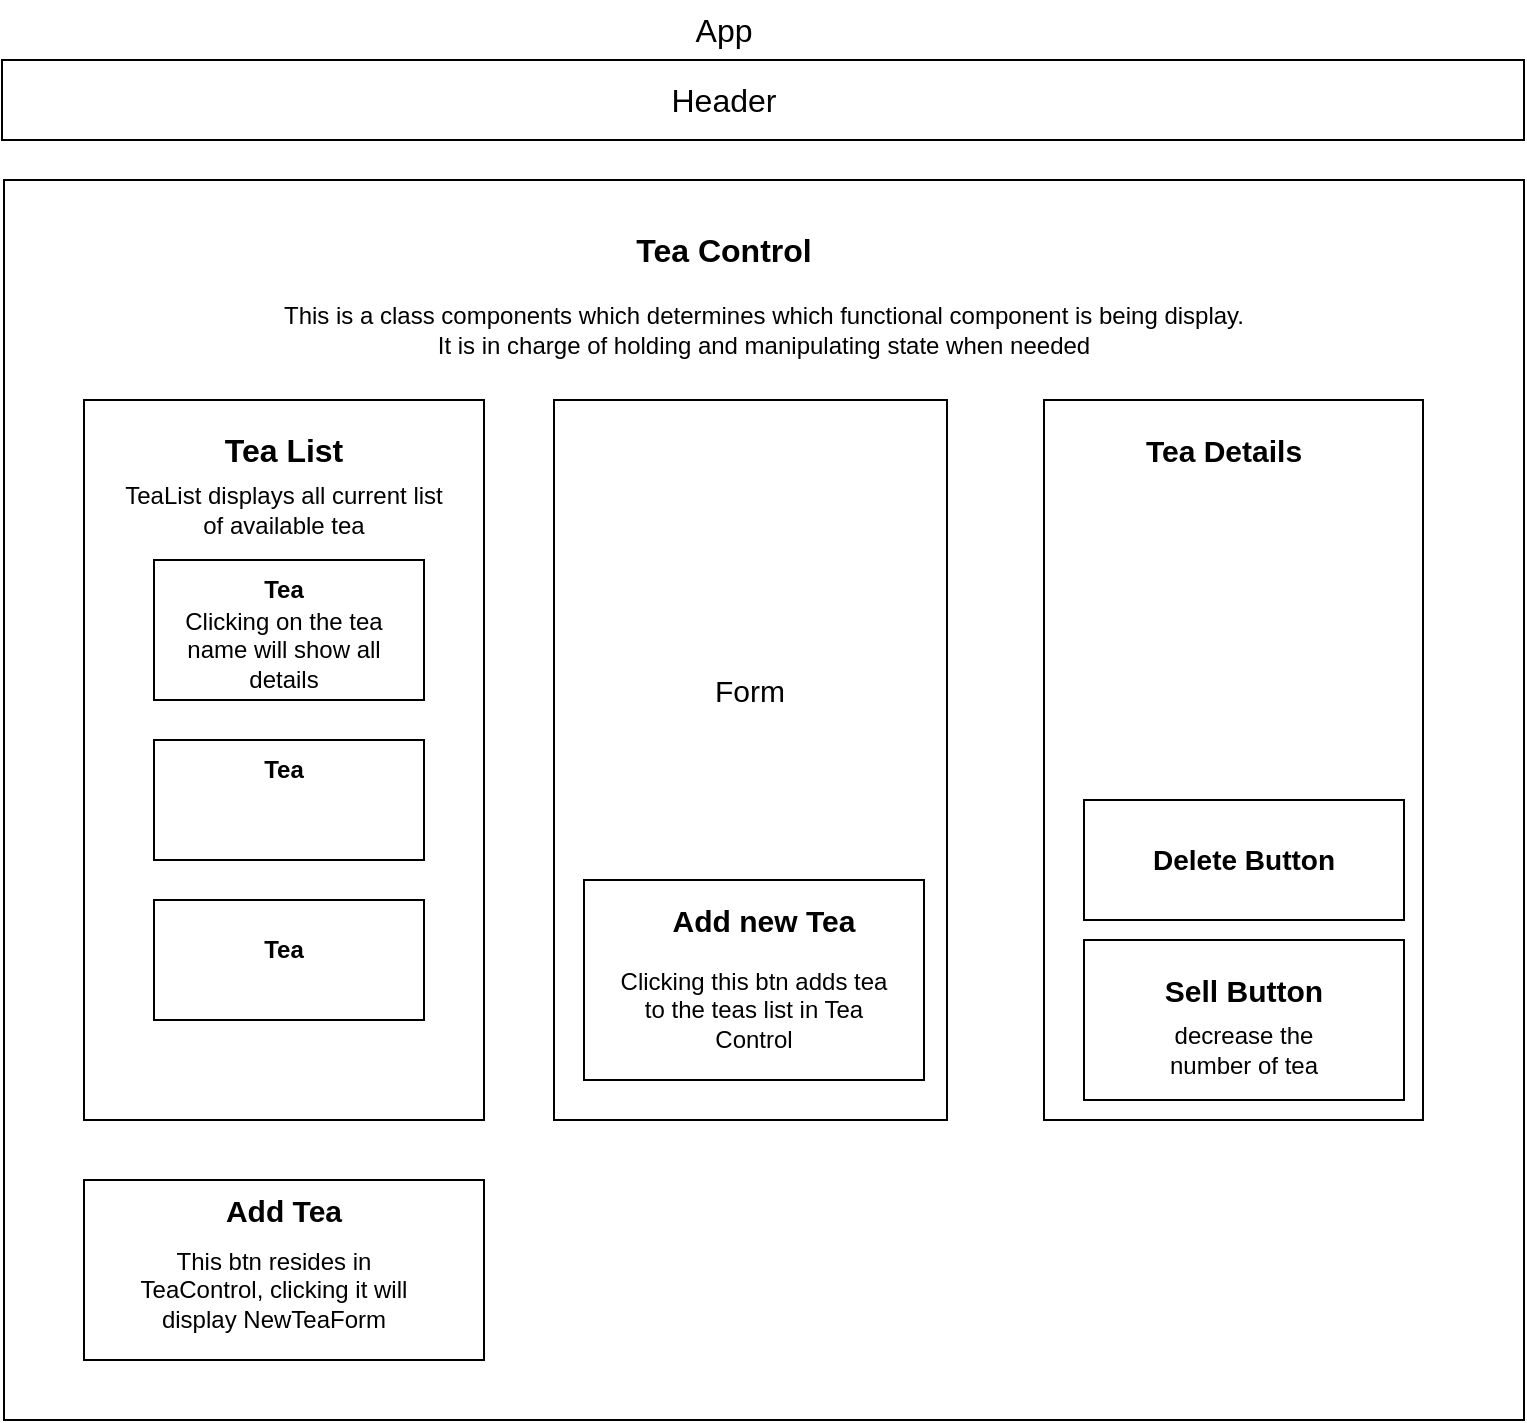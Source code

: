 <mxfile version="23.1.1" type="github">
  <diagram name="Page-1" id="vU6MY4MJVK5HqJ-iWnI4">
    <mxGraphModel dx="1434" dy="746" grid="1" gridSize="10" guides="1" tooltips="1" connect="1" arrows="1" fold="1" page="1" pageScale="1" pageWidth="827" pageHeight="1169" math="0" shadow="0">
      <root>
        <mxCell id="0" />
        <mxCell id="1" parent="0" />
        <mxCell id="ci9E1gUzitXfMnhcHd5N-1" value="&lt;font style=&quot;font-size: 16px;&quot;&gt;App&lt;/font&gt;" style="text;strokeColor=none;align=center;fillColor=none;html=1;verticalAlign=middle;whiteSpace=wrap;rounded=0;" vertex="1" parent="1">
          <mxGeometry x="370" y="10" width="60" height="30" as="geometry" />
        </mxCell>
        <mxCell id="ci9E1gUzitXfMnhcHd5N-2" value="" style="rounded=0;whiteSpace=wrap;html=1;" vertex="1" parent="1">
          <mxGeometry x="39" y="40" width="761" height="40" as="geometry" />
        </mxCell>
        <mxCell id="ci9E1gUzitXfMnhcHd5N-3" value="&lt;font style=&quot;font-size: 16px;&quot;&gt;Header&lt;/font&gt;" style="text;strokeColor=none;align=center;fillColor=none;html=1;verticalAlign=middle;whiteSpace=wrap;rounded=0;" vertex="1" parent="1">
          <mxGeometry x="370" y="45" width="60" height="30" as="geometry" />
        </mxCell>
        <mxCell id="ci9E1gUzitXfMnhcHd5N-4" value="" style="rounded=0;whiteSpace=wrap;html=1;" vertex="1" parent="1">
          <mxGeometry x="40" y="100" width="760" height="620" as="geometry" />
        </mxCell>
        <mxCell id="ci9E1gUzitXfMnhcHd5N-5" value="&lt;b&gt;&lt;font style=&quot;font-size: 16px;&quot;&gt;Tea Control&lt;/font&gt;&lt;/b&gt;" style="text;strokeColor=none;align=center;fillColor=none;html=1;verticalAlign=middle;whiteSpace=wrap;rounded=0;" vertex="1" parent="1">
          <mxGeometry x="355" y="120" width="90" height="30" as="geometry" />
        </mxCell>
        <mxCell id="ci9E1gUzitXfMnhcHd5N-6" value="&lt;div&gt;This is a class components which determines which functional component is being display.&lt;/div&gt;&lt;div&gt;It is in charge of holding and manipulating state when needed&lt;/div&gt;" style="text;strokeColor=none;align=center;fillColor=none;html=1;verticalAlign=middle;whiteSpace=wrap;rounded=0;" vertex="1" parent="1">
          <mxGeometry x="89.5" y="150" width="660" height="50" as="geometry" />
        </mxCell>
        <mxCell id="ci9E1gUzitXfMnhcHd5N-7" value="" style="rounded=0;whiteSpace=wrap;html=1;" vertex="1" parent="1">
          <mxGeometry x="80" y="210" width="200" height="360" as="geometry" />
        </mxCell>
        <mxCell id="ci9E1gUzitXfMnhcHd5N-8" value="" style="rounded=0;whiteSpace=wrap;html=1;" vertex="1" parent="1">
          <mxGeometry x="315" y="210" width="196.5" height="360" as="geometry" />
        </mxCell>
        <mxCell id="ci9E1gUzitXfMnhcHd5N-9" value="" style="rounded=0;whiteSpace=wrap;html=1;" vertex="1" parent="1">
          <mxGeometry x="560" y="210" width="189.5" height="360" as="geometry" />
        </mxCell>
        <mxCell id="ci9E1gUzitXfMnhcHd5N-10" value="&lt;b&gt;&lt;font style=&quot;font-size: 16px;&quot;&gt;Tea List&lt;/font&gt;&lt;/b&gt;" style="text;strokeColor=none;align=center;fillColor=none;html=1;verticalAlign=middle;whiteSpace=wrap;rounded=0;" vertex="1" parent="1">
          <mxGeometry x="125" y="220" width="110" height="30" as="geometry" />
        </mxCell>
        <mxCell id="ci9E1gUzitXfMnhcHd5N-11" value="TeaList displays all current list of available tea" style="text;strokeColor=none;align=center;fillColor=none;html=1;verticalAlign=middle;whiteSpace=wrap;rounded=0;" vertex="1" parent="1">
          <mxGeometry x="95" y="250" width="170" height="30" as="geometry" />
        </mxCell>
        <mxCell id="ci9E1gUzitXfMnhcHd5N-12" value="" style="rounded=0;whiteSpace=wrap;html=1;" vertex="1" parent="1">
          <mxGeometry x="115" y="380" width="135" height="60" as="geometry" />
        </mxCell>
        <mxCell id="ci9E1gUzitXfMnhcHd5N-13" value="" style="rounded=0;whiteSpace=wrap;html=1;" vertex="1" parent="1">
          <mxGeometry x="115" y="290" width="135" height="70" as="geometry" />
        </mxCell>
        <mxCell id="ci9E1gUzitXfMnhcHd5N-14" value="" style="rounded=0;whiteSpace=wrap;html=1;" vertex="1" parent="1">
          <mxGeometry x="115" y="460" width="135" height="60" as="geometry" />
        </mxCell>
        <mxCell id="ci9E1gUzitXfMnhcHd5N-15" value="&lt;b&gt;Tea&lt;/b&gt;" style="text;strokeColor=none;align=center;fillColor=none;html=1;verticalAlign=middle;whiteSpace=wrap;rounded=0;" vertex="1" parent="1">
          <mxGeometry x="150" y="290" width="60" height="30" as="geometry" />
        </mxCell>
        <mxCell id="ci9E1gUzitXfMnhcHd5N-16" value="Clicking on the tea name will show all details" style="text;strokeColor=none;align=center;fillColor=none;html=1;verticalAlign=middle;whiteSpace=wrap;rounded=0;" vertex="1" parent="1">
          <mxGeometry x="115" y="320" width="130" height="30" as="geometry" />
        </mxCell>
        <mxCell id="ci9E1gUzitXfMnhcHd5N-17" value="&lt;b&gt;Tea&lt;/b&gt;" style="text;strokeColor=none;align=center;fillColor=none;html=1;verticalAlign=middle;whiteSpace=wrap;rounded=0;" vertex="1" parent="1">
          <mxGeometry x="150" y="380" width="60" height="30" as="geometry" />
        </mxCell>
        <mxCell id="ci9E1gUzitXfMnhcHd5N-18" value="&lt;b&gt;Tea&lt;/b&gt;" style="text;strokeColor=none;align=center;fillColor=none;html=1;verticalAlign=middle;whiteSpace=wrap;rounded=0;" vertex="1" parent="1">
          <mxGeometry x="150" y="470" width="60" height="30" as="geometry" />
        </mxCell>
        <mxCell id="ci9E1gUzitXfMnhcHd5N-19" value="" style="rounded=0;whiteSpace=wrap;html=1;" vertex="1" parent="1">
          <mxGeometry x="80" y="600" width="200" height="90" as="geometry" />
        </mxCell>
        <mxCell id="ci9E1gUzitXfMnhcHd5N-20" value="&lt;font size=&quot;1&quot;&gt;&lt;b style=&quot;font-size: 15px;&quot;&gt;Add Tea&lt;/b&gt;&lt;/font&gt;" style="text;strokeColor=none;align=center;fillColor=none;html=1;verticalAlign=middle;whiteSpace=wrap;rounded=0;" vertex="1" parent="1">
          <mxGeometry x="145" y="600" width="70" height="30" as="geometry" />
        </mxCell>
        <mxCell id="ci9E1gUzitXfMnhcHd5N-21" value="This btn resides in TeaControl, clicking it will display NewTeaForm" style="text;strokeColor=none;align=center;fillColor=none;html=1;verticalAlign=middle;whiteSpace=wrap;rounded=0;" vertex="1" parent="1">
          <mxGeometry x="105" y="640" width="140" height="30" as="geometry" />
        </mxCell>
        <mxCell id="ci9E1gUzitXfMnhcHd5N-22" value="&lt;font style=&quot;font-size: 15px;&quot;&gt;Form&lt;/font&gt;" style="text;strokeColor=none;align=center;fillColor=none;html=1;verticalAlign=middle;whiteSpace=wrap;rounded=0;" vertex="1" parent="1">
          <mxGeometry x="383.25" y="340" width="60" height="30" as="geometry" />
        </mxCell>
        <mxCell id="ci9E1gUzitXfMnhcHd5N-23" value="" style="rounded=0;whiteSpace=wrap;html=1;" vertex="1" parent="1">
          <mxGeometry x="330" y="450" width="170" height="100" as="geometry" />
        </mxCell>
        <mxCell id="ci9E1gUzitXfMnhcHd5N-24" value="&lt;font size=&quot;1&quot;&gt;&lt;b style=&quot;font-size: 15px;&quot;&gt;Add new Tea&lt;/b&gt;&lt;/font&gt;" style="text;strokeColor=none;align=center;fillColor=none;html=1;verticalAlign=middle;whiteSpace=wrap;rounded=0;" vertex="1" parent="1">
          <mxGeometry x="365" y="455" width="110" height="30" as="geometry" />
        </mxCell>
        <mxCell id="ci9E1gUzitXfMnhcHd5N-25" value="Clicking this btn adds tea to the teas list in Tea Control" style="text;strokeColor=none;align=center;fillColor=none;html=1;verticalAlign=middle;whiteSpace=wrap;rounded=0;" vertex="1" parent="1">
          <mxGeometry x="345" y="500" width="140" height="30" as="geometry" />
        </mxCell>
        <mxCell id="ci9E1gUzitXfMnhcHd5N-26" value="&lt;b&gt;&lt;font style=&quot;font-size: 15px;&quot;&gt;Tea Details&lt;/font&gt;&lt;/b&gt;" style="text;strokeColor=none;align=center;fillColor=none;html=1;verticalAlign=middle;whiteSpace=wrap;rounded=0;" vertex="1" parent="1">
          <mxGeometry x="600" y="220" width="100" height="30" as="geometry" />
        </mxCell>
        <mxCell id="ci9E1gUzitXfMnhcHd5N-27" value="" style="rounded=0;whiteSpace=wrap;html=1;" vertex="1" parent="1">
          <mxGeometry x="580" y="410" width="160" height="60" as="geometry" />
        </mxCell>
        <mxCell id="ci9E1gUzitXfMnhcHd5N-28" value="&lt;b&gt;&lt;font style=&quot;font-size: 14px;&quot;&gt;Delete Button&lt;/font&gt;&lt;/b&gt;" style="text;strokeColor=none;align=center;fillColor=none;html=1;verticalAlign=middle;whiteSpace=wrap;rounded=0;" vertex="1" parent="1">
          <mxGeometry x="610" y="425" width="100" height="30" as="geometry" />
        </mxCell>
        <mxCell id="ci9E1gUzitXfMnhcHd5N-29" value="" style="rounded=0;whiteSpace=wrap;html=1;" vertex="1" parent="1">
          <mxGeometry x="580" y="480" width="160" height="80" as="geometry" />
        </mxCell>
        <mxCell id="ci9E1gUzitXfMnhcHd5N-30" value="&lt;font style=&quot;font-size: 15px;&quot;&gt;&lt;b&gt;Sell Button&lt;/b&gt;&lt;/font&gt;" style="text;strokeColor=none;align=center;fillColor=none;html=1;verticalAlign=middle;whiteSpace=wrap;rounded=0;" vertex="1" parent="1">
          <mxGeometry x="605" y="490" width="110" height="30" as="geometry" />
        </mxCell>
        <mxCell id="ci9E1gUzitXfMnhcHd5N-31" value="decrease the number of tea" style="text;strokeColor=none;align=center;fillColor=none;html=1;verticalAlign=middle;whiteSpace=wrap;rounded=0;" vertex="1" parent="1">
          <mxGeometry x="610" y="520" width="100" height="30" as="geometry" />
        </mxCell>
      </root>
    </mxGraphModel>
  </diagram>
</mxfile>

